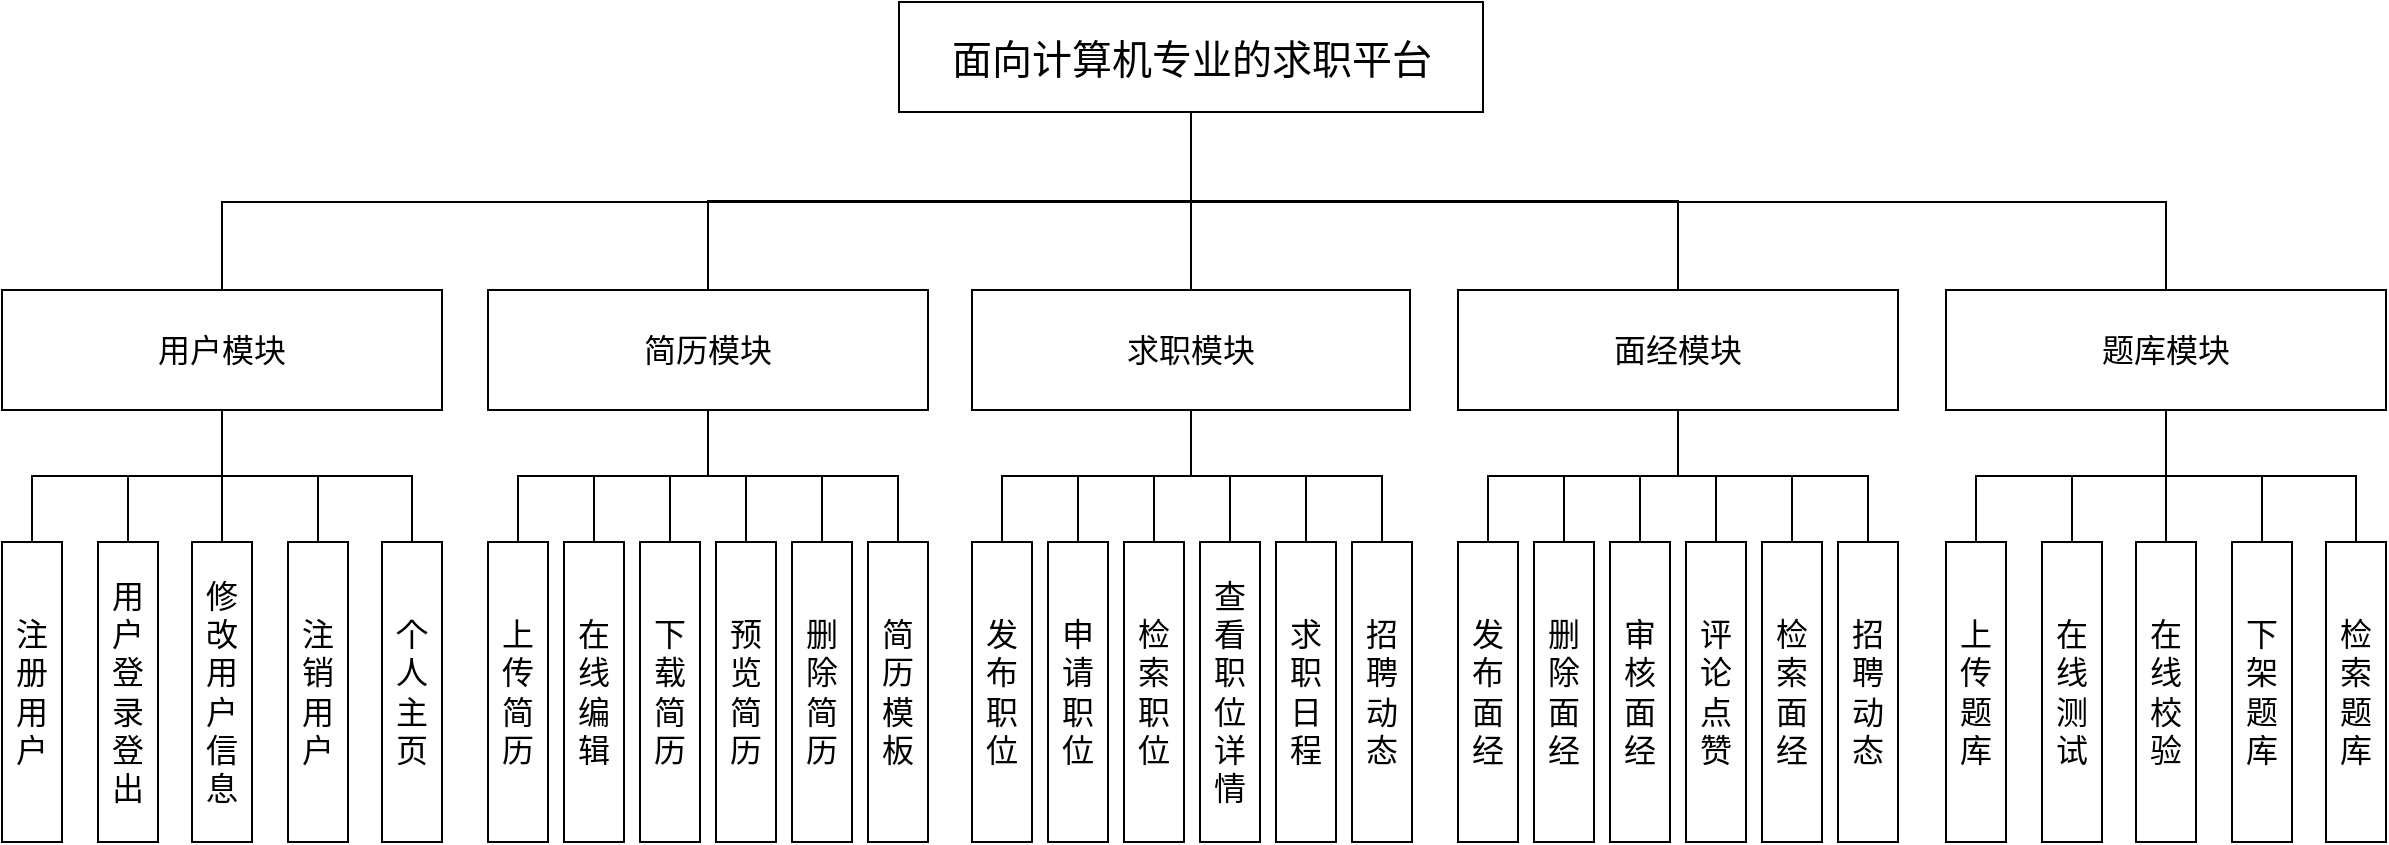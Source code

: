 <mxfile version="24.2.2" type="github">
  <diagram name="第 1 页" id="hJ7yOUJo5qe-cg5y7-lt">
    <mxGraphModel dx="1832" dy="1074" grid="0" gridSize="10" guides="1" tooltips="1" connect="1" arrows="1" fold="1" page="0" pageScale="1" pageWidth="827" pageHeight="1169" math="0" shadow="0">
      <root>
        <mxCell id="0" />
        <mxCell id="1" parent="0" />
        <mxCell id="xK2FCAFTBLybnSxu_BJu-48" style="edgeStyle=orthogonalEdgeStyle;rounded=0;orthogonalLoop=1;jettySize=auto;html=1;endArrow=none;endFill=0;" parent="1" source="xK2FCAFTBLybnSxu_BJu-1" target="xK2FCAFTBLybnSxu_BJu-40" edge="1">
          <mxGeometry relative="1" as="geometry" />
        </mxCell>
        <mxCell id="xK2FCAFTBLybnSxu_BJu-49" style="edgeStyle=orthogonalEdgeStyle;rounded=0;orthogonalLoop=1;jettySize=auto;html=1;endArrow=none;endFill=0;" parent="1" source="xK2FCAFTBLybnSxu_BJu-1" target="xK2FCAFTBLybnSxu_BJu-11" edge="1">
          <mxGeometry relative="1" as="geometry" />
        </mxCell>
        <mxCell id="xK2FCAFTBLybnSxu_BJu-50" style="edgeStyle=orthogonalEdgeStyle;rounded=0;orthogonalLoop=1;jettySize=auto;html=1;endArrow=none;endFill=0;" parent="1" source="xK2FCAFTBLybnSxu_BJu-1" target="xK2FCAFTBLybnSxu_BJu-19" edge="1">
          <mxGeometry relative="1" as="geometry" />
        </mxCell>
        <mxCell id="xK2FCAFTBLybnSxu_BJu-51" style="edgeStyle=orthogonalEdgeStyle;rounded=0;orthogonalLoop=1;jettySize=auto;html=1;endArrow=none;endFill=0;" parent="1" source="xK2FCAFTBLybnSxu_BJu-1" target="xK2FCAFTBLybnSxu_BJu-18" edge="1">
          <mxGeometry relative="1" as="geometry">
            <Array as="points">
              <mxPoint x="535" y="96" />
              <mxPoint x="1022" y="96" />
            </Array>
          </mxGeometry>
        </mxCell>
        <mxCell id="xK2FCAFTBLybnSxu_BJu-52" style="edgeStyle=orthogonalEdgeStyle;rounded=0;orthogonalLoop=1;jettySize=auto;html=1;endArrow=none;endFill=0;" parent="1" source="xK2FCAFTBLybnSxu_BJu-1" target="xK2FCAFTBLybnSxu_BJu-3" edge="1">
          <mxGeometry relative="1" as="geometry">
            <Array as="points">
              <mxPoint x="535" y="96" />
              <mxPoint x="50" y="96" />
            </Array>
          </mxGeometry>
        </mxCell>
        <mxCell id="xK2FCAFTBLybnSxu_BJu-1" value="&lt;font style=&quot;font-size: 20px;&quot;&gt;面向计算机专业的求职平台&lt;/font&gt;" style="rounded=0;whiteSpace=wrap;html=1;fontSize=20;" parent="1" vertex="1">
          <mxGeometry x="388.5" y="-4" width="292" height="55" as="geometry" />
        </mxCell>
        <mxCell id="xK2FCAFTBLybnSxu_BJu-68" style="edgeStyle=orthogonalEdgeStyle;rounded=0;orthogonalLoop=1;jettySize=auto;html=1;endArrow=none;endFill=0;" parent="1" source="xK2FCAFTBLybnSxu_BJu-3" target="xK2FCAFTBLybnSxu_BJu-7" edge="1">
          <mxGeometry relative="1" as="geometry" />
        </mxCell>
        <mxCell id="xK2FCAFTBLybnSxu_BJu-69" style="edgeStyle=orthogonalEdgeStyle;rounded=0;orthogonalLoop=1;jettySize=auto;html=1;endArrow=none;endFill=0;" parent="1" source="xK2FCAFTBLybnSxu_BJu-3" target="xK2FCAFTBLybnSxu_BJu-8" edge="1">
          <mxGeometry relative="1" as="geometry" />
        </mxCell>
        <mxCell id="xK2FCAFTBLybnSxu_BJu-70" style="edgeStyle=orthogonalEdgeStyle;rounded=0;orthogonalLoop=1;jettySize=auto;html=1;endArrow=none;endFill=0;" parent="1" source="xK2FCAFTBLybnSxu_BJu-3" target="xK2FCAFTBLybnSxu_BJu-47" edge="1">
          <mxGeometry relative="1" as="geometry" />
        </mxCell>
        <mxCell id="xK2FCAFTBLybnSxu_BJu-71" style="edgeStyle=orthogonalEdgeStyle;rounded=0;orthogonalLoop=1;jettySize=auto;html=1;endArrow=none;endFill=0;" parent="1" source="xK2FCAFTBLybnSxu_BJu-3" target="xK2FCAFTBLybnSxu_BJu-5" edge="1">
          <mxGeometry relative="1" as="geometry" />
        </mxCell>
        <mxCell id="xK2FCAFTBLybnSxu_BJu-72" style="edgeStyle=orthogonalEdgeStyle;rounded=0;orthogonalLoop=1;jettySize=auto;html=1;endArrow=none;endFill=0;" parent="1" source="xK2FCAFTBLybnSxu_BJu-3" target="xK2FCAFTBLybnSxu_BJu-4" edge="1">
          <mxGeometry relative="1" as="geometry" />
        </mxCell>
        <mxCell id="xK2FCAFTBLybnSxu_BJu-3" value="&lt;font style=&quot;font-size: 16px;&quot;&gt;用户模块&lt;/font&gt;" style="rounded=0;whiteSpace=wrap;html=1;" parent="1" vertex="1">
          <mxGeometry x="-60" y="140" width="220" height="60" as="geometry" />
        </mxCell>
        <mxCell id="xK2FCAFTBLybnSxu_BJu-4" value="&lt;font style=&quot;font-size: 16px;&quot;&gt;注册用户&lt;/font&gt;" style="rounded=0;whiteSpace=wrap;html=1;" parent="1" vertex="1">
          <mxGeometry x="-60" y="266" width="30" height="150" as="geometry" />
        </mxCell>
        <mxCell id="xK2FCAFTBLybnSxu_BJu-5" value="&lt;span style=&quot;font-size: 16px;&quot;&gt;用户登录登出&lt;/span&gt;" style="rounded=0;whiteSpace=wrap;html=1;" parent="1" vertex="1">
          <mxGeometry x="-12" y="266" width="30" height="150" as="geometry" />
        </mxCell>
        <mxCell id="xK2FCAFTBLybnSxu_BJu-7" value="&lt;span style=&quot;font-size: 16px;&quot;&gt;修改用户信息&lt;/span&gt;" style="rounded=0;whiteSpace=wrap;html=1;" parent="1" vertex="1">
          <mxGeometry x="35" y="266" width="30" height="150" as="geometry" />
        </mxCell>
        <mxCell id="xK2FCAFTBLybnSxu_BJu-8" value="&lt;span style=&quot;font-size: 16px;&quot;&gt;注销用户&lt;/span&gt;" style="rounded=0;whiteSpace=wrap;html=1;" parent="1" vertex="1">
          <mxGeometry x="83" y="266" width="30" height="150" as="geometry" />
        </mxCell>
        <mxCell id="xK2FCAFTBLybnSxu_BJu-60" style="edgeStyle=orthogonalEdgeStyle;rounded=0;orthogonalLoop=1;jettySize=auto;html=1;endArrow=none;endFill=0;" parent="1" source="xK2FCAFTBLybnSxu_BJu-11" target="xK2FCAFTBLybnSxu_BJu-15" edge="1">
          <mxGeometry relative="1" as="geometry" />
        </mxCell>
        <mxCell id="xK2FCAFTBLybnSxu_BJu-61" style="edgeStyle=orthogonalEdgeStyle;rounded=0;orthogonalLoop=1;jettySize=auto;html=1;endArrow=none;endFill=0;" parent="1" source="xK2FCAFTBLybnSxu_BJu-11" target="xK2FCAFTBLybnSxu_BJu-16" edge="1">
          <mxGeometry relative="1" as="geometry" />
        </mxCell>
        <mxCell id="xK2FCAFTBLybnSxu_BJu-62" style="edgeStyle=orthogonalEdgeStyle;rounded=0;orthogonalLoop=1;jettySize=auto;html=1;endArrow=none;endFill=0;" parent="1" source="xK2FCAFTBLybnSxu_BJu-11" target="xK2FCAFTBLybnSxu_BJu-20" edge="1">
          <mxGeometry relative="1" as="geometry" />
        </mxCell>
        <mxCell id="xK2FCAFTBLybnSxu_BJu-63" style="edgeStyle=orthogonalEdgeStyle;rounded=0;orthogonalLoop=1;jettySize=auto;html=1;endArrow=none;endFill=0;" parent="1" source="xK2FCAFTBLybnSxu_BJu-11" target="xK2FCAFTBLybnSxu_BJu-17" edge="1">
          <mxGeometry relative="1" as="geometry" />
        </mxCell>
        <mxCell id="xK2FCAFTBLybnSxu_BJu-64" style="edgeStyle=orthogonalEdgeStyle;rounded=0;orthogonalLoop=1;jettySize=auto;html=1;endArrow=none;endFill=0;" parent="1" source="xK2FCAFTBLybnSxu_BJu-11" target="xK2FCAFTBLybnSxu_BJu-13" edge="1">
          <mxGeometry relative="1" as="geometry" />
        </mxCell>
        <mxCell id="xK2FCAFTBLybnSxu_BJu-65" style="edgeStyle=orthogonalEdgeStyle;rounded=0;orthogonalLoop=1;jettySize=auto;html=1;endArrow=none;endFill=0;" parent="1" source="xK2FCAFTBLybnSxu_BJu-11" target="xK2FCAFTBLybnSxu_BJu-12" edge="1">
          <mxGeometry relative="1" as="geometry" />
        </mxCell>
        <mxCell id="xK2FCAFTBLybnSxu_BJu-11" value="&lt;font style=&quot;font-size: 16px;&quot;&gt;简历模块&lt;/font&gt;" style="rounded=0;whiteSpace=wrap;html=1;" parent="1" vertex="1">
          <mxGeometry x="183" y="140" width="220" height="60" as="geometry" />
        </mxCell>
        <mxCell id="xK2FCAFTBLybnSxu_BJu-12" value="&lt;font style=&quot;font-size: 16px;&quot;&gt;上传简历&lt;/font&gt;" style="rounded=0;whiteSpace=wrap;html=1;" parent="1" vertex="1">
          <mxGeometry x="183" y="266" width="30" height="150" as="geometry" />
        </mxCell>
        <mxCell id="xK2FCAFTBLybnSxu_BJu-13" value="&lt;font style=&quot;font-size: 16px;&quot;&gt;在线编辑&lt;/font&gt;" style="rounded=0;whiteSpace=wrap;html=1;" parent="1" vertex="1">
          <mxGeometry x="221" y="266" width="30" height="150" as="geometry" />
        </mxCell>
        <mxCell id="xK2FCAFTBLybnSxu_BJu-15" value="&lt;font style=&quot;font-size: 16px;&quot;&gt;下载简历&lt;/font&gt;" style="rounded=0;whiteSpace=wrap;html=1;" parent="1" vertex="1">
          <mxGeometry x="259" y="266" width="30" height="150" as="geometry" />
        </mxCell>
        <mxCell id="xK2FCAFTBLybnSxu_BJu-16" value="&lt;font style=&quot;font-size: 16px;&quot;&gt;预览简历&lt;/font&gt;" style="rounded=0;whiteSpace=wrap;html=1;" parent="1" vertex="1">
          <mxGeometry x="297" y="266" width="30" height="150" as="geometry" />
        </mxCell>
        <mxCell id="xK2FCAFTBLybnSxu_BJu-17" value="&lt;font style=&quot;font-size: 16px;&quot;&gt;简历模板&lt;/font&gt;" style="rounded=0;whiteSpace=wrap;html=1;" parent="1" vertex="1">
          <mxGeometry x="373" y="266" width="30" height="150" as="geometry" />
        </mxCell>
        <mxCell id="xK2FCAFTBLybnSxu_BJu-78" style="edgeStyle=orthogonalEdgeStyle;rounded=0;orthogonalLoop=1;jettySize=auto;html=1;endArrow=none;endFill=0;" parent="1" source="xK2FCAFTBLybnSxu_BJu-18" target="xK2FCAFTBLybnSxu_BJu-26" edge="1">
          <mxGeometry relative="1" as="geometry" />
        </mxCell>
        <mxCell id="xK2FCAFTBLybnSxu_BJu-79" style="edgeStyle=orthogonalEdgeStyle;rounded=0;orthogonalLoop=1;jettySize=auto;html=1;endArrow=none;endFill=0;" parent="1" source="xK2FCAFTBLybnSxu_BJu-18" target="xK2FCAFTBLybnSxu_BJu-23" edge="1">
          <mxGeometry relative="1" as="geometry" />
        </mxCell>
        <mxCell id="xK2FCAFTBLybnSxu_BJu-81" style="edgeStyle=orthogonalEdgeStyle;rounded=0;orthogonalLoop=1;jettySize=auto;html=1;endArrow=none;endFill=0;" parent="1" source="xK2FCAFTBLybnSxu_BJu-18" target="xK2FCAFTBLybnSxu_BJu-22" edge="1">
          <mxGeometry relative="1" as="geometry" />
        </mxCell>
        <mxCell id="xK2FCAFTBLybnSxu_BJu-82" style="edgeStyle=orthogonalEdgeStyle;rounded=0;orthogonalLoop=1;jettySize=auto;html=1;endArrow=none;endFill=0;" parent="1" source="xK2FCAFTBLybnSxu_BJu-18" target="xK2FCAFTBLybnSxu_BJu-24" edge="1">
          <mxGeometry relative="1" as="geometry" />
        </mxCell>
        <mxCell id="xK2FCAFTBLybnSxu_BJu-83" style="edgeStyle=orthogonalEdgeStyle;rounded=0;orthogonalLoop=1;jettySize=auto;html=1;endArrow=none;endFill=0;" parent="1" source="xK2FCAFTBLybnSxu_BJu-18" target="xK2FCAFTBLybnSxu_BJu-25" edge="1">
          <mxGeometry relative="1" as="geometry" />
        </mxCell>
        <mxCell id="xK2FCAFTBLybnSxu_BJu-18" value="&lt;font style=&quot;font-size: 16px;&quot;&gt;题库模块&lt;/font&gt;" style="rounded=0;whiteSpace=wrap;html=1;" parent="1" vertex="1">
          <mxGeometry x="912" y="140" width="220" height="60" as="geometry" />
        </mxCell>
        <mxCell id="fMgaWRbxMUP-ECpr9RkG-7" style="edgeStyle=orthogonalEdgeStyle;rounded=0;orthogonalLoop=1;jettySize=auto;html=1;endArrow=none;endFill=0;" edge="1" parent="1" source="xK2FCAFTBLybnSxu_BJu-19" target="fMgaWRbxMUP-ECpr9RkG-3">
          <mxGeometry relative="1" as="geometry" />
        </mxCell>
        <mxCell id="fMgaWRbxMUP-ECpr9RkG-8" style="edgeStyle=orthogonalEdgeStyle;rounded=0;orthogonalLoop=1;jettySize=auto;html=1;endArrow=none;endFill=0;" edge="1" parent="1" source="xK2FCAFTBLybnSxu_BJu-19" target="fMgaWRbxMUP-ECpr9RkG-4">
          <mxGeometry relative="1" as="geometry" />
        </mxCell>
        <mxCell id="fMgaWRbxMUP-ECpr9RkG-9" style="edgeStyle=orthogonalEdgeStyle;rounded=0;orthogonalLoop=1;jettySize=auto;html=1;endArrow=none;endFill=0;" edge="1" parent="1" source="xK2FCAFTBLybnSxu_BJu-19" target="fMgaWRbxMUP-ECpr9RkG-5">
          <mxGeometry relative="1" as="geometry" />
        </mxCell>
        <mxCell id="fMgaWRbxMUP-ECpr9RkG-10" style="edgeStyle=orthogonalEdgeStyle;rounded=0;orthogonalLoop=1;jettySize=auto;html=1;endArrow=none;endFill=0;" edge="1" parent="1" source="xK2FCAFTBLybnSxu_BJu-19" target="fMgaWRbxMUP-ECpr9RkG-6">
          <mxGeometry relative="1" as="geometry" />
        </mxCell>
        <mxCell id="fMgaWRbxMUP-ECpr9RkG-11" style="edgeStyle=orthogonalEdgeStyle;rounded=0;orthogonalLoop=1;jettySize=auto;html=1;endArrow=none;endFill=0;" edge="1" parent="1" source="xK2FCAFTBLybnSxu_BJu-19" target="fMgaWRbxMUP-ECpr9RkG-1">
          <mxGeometry relative="1" as="geometry" />
        </mxCell>
        <mxCell id="fMgaWRbxMUP-ECpr9RkG-12" style="edgeStyle=orthogonalEdgeStyle;rounded=0;orthogonalLoop=1;jettySize=auto;html=1;endArrow=none;endFill=0;" edge="1" parent="1" source="xK2FCAFTBLybnSxu_BJu-19" target="fMgaWRbxMUP-ECpr9RkG-2">
          <mxGeometry relative="1" as="geometry" />
        </mxCell>
        <mxCell id="xK2FCAFTBLybnSxu_BJu-19" value="&lt;font style=&quot;font-size: 16px;&quot;&gt;面经模块&lt;/font&gt;" style="rounded=0;whiteSpace=wrap;html=1;" parent="1" vertex="1">
          <mxGeometry x="668" y="140" width="220" height="60" as="geometry" />
        </mxCell>
        <mxCell id="xK2FCAFTBLybnSxu_BJu-20" value="&lt;font style=&quot;font-size: 16px;&quot;&gt;删除简历&lt;/font&gt;" style="rounded=0;whiteSpace=wrap;html=1;" parent="1" vertex="1">
          <mxGeometry x="335" y="266" width="30" height="150" as="geometry" />
        </mxCell>
        <mxCell id="xK2FCAFTBLybnSxu_BJu-22" value="&lt;font style=&quot;font-size: 16px;&quot;&gt;上传题库&lt;/font&gt;" style="rounded=0;whiteSpace=wrap;html=1;" parent="1" vertex="1">
          <mxGeometry x="912" y="266" width="30" height="150" as="geometry" />
        </mxCell>
        <mxCell id="xK2FCAFTBLybnSxu_BJu-23" value="&lt;font style=&quot;font-size: 16px;&quot;&gt;在线测试&lt;/font&gt;" style="rounded=0;whiteSpace=wrap;html=1;" parent="1" vertex="1">
          <mxGeometry x="960" y="266" width="30" height="150" as="geometry" />
        </mxCell>
        <mxCell id="xK2FCAFTBLybnSxu_BJu-24" value="&lt;span style=&quot;font-size: 16px;&quot;&gt;下架题库&lt;/span&gt;" style="rounded=0;whiteSpace=wrap;html=1;" parent="1" vertex="1">
          <mxGeometry x="1055" y="266" width="30" height="150" as="geometry" />
        </mxCell>
        <mxCell id="xK2FCAFTBLybnSxu_BJu-25" value="&lt;span style=&quot;font-size: 16px;&quot;&gt;检索题库&lt;/span&gt;" style="rounded=0;whiteSpace=wrap;html=1;" parent="1" vertex="1">
          <mxGeometry x="1102" y="266" width="30" height="150" as="geometry" />
        </mxCell>
        <mxCell id="xK2FCAFTBLybnSxu_BJu-26" value="&lt;font style=&quot;font-size: 16px;&quot;&gt;在线校验&lt;/font&gt;" style="rounded=0;whiteSpace=wrap;html=1;" parent="1" vertex="1">
          <mxGeometry x="1007" y="266" width="30" height="150" as="geometry" />
        </mxCell>
        <mxCell id="xK2FCAFTBLybnSxu_BJu-53" style="edgeStyle=orthogonalEdgeStyle;rounded=0;orthogonalLoop=1;jettySize=auto;html=1;endArrow=none;endFill=0;" parent="1" source="xK2FCAFTBLybnSxu_BJu-40" target="xK2FCAFTBLybnSxu_BJu-45" edge="1">
          <mxGeometry relative="1" as="geometry" />
        </mxCell>
        <mxCell id="xK2FCAFTBLybnSxu_BJu-54" style="edgeStyle=orthogonalEdgeStyle;rounded=0;orthogonalLoop=1;jettySize=auto;html=1;endArrow=none;endFill=0;" parent="1" source="xK2FCAFTBLybnSxu_BJu-40" target="xK2FCAFTBLybnSxu_BJu-46" edge="1">
          <mxGeometry relative="1" as="geometry" />
        </mxCell>
        <mxCell id="xK2FCAFTBLybnSxu_BJu-55" style="edgeStyle=orthogonalEdgeStyle;rounded=0;orthogonalLoop=1;jettySize=auto;html=1;endArrow=none;endFill=0;" parent="1" source="xK2FCAFTBLybnSxu_BJu-40" target="xK2FCAFTBLybnSxu_BJu-41" edge="1">
          <mxGeometry relative="1" as="geometry" />
        </mxCell>
        <mxCell id="xK2FCAFTBLybnSxu_BJu-56" style="edgeStyle=orthogonalEdgeStyle;rounded=0;orthogonalLoop=1;jettySize=auto;html=1;endArrow=none;endFill=0;" parent="1" source="xK2FCAFTBLybnSxu_BJu-40" target="xK2FCAFTBLybnSxu_BJu-42" edge="1">
          <mxGeometry relative="1" as="geometry" />
        </mxCell>
        <mxCell id="xK2FCAFTBLybnSxu_BJu-58" style="edgeStyle=orthogonalEdgeStyle;rounded=0;orthogonalLoop=1;jettySize=auto;html=1;endArrow=none;endFill=0;" parent="1" source="xK2FCAFTBLybnSxu_BJu-40" target="xK2FCAFTBLybnSxu_BJu-44" edge="1">
          <mxGeometry relative="1" as="geometry" />
        </mxCell>
        <mxCell id="xK2FCAFTBLybnSxu_BJu-59" style="edgeStyle=orthogonalEdgeStyle;rounded=0;orthogonalLoop=1;jettySize=auto;html=1;endArrow=none;endFill=0;" parent="1" source="xK2FCAFTBLybnSxu_BJu-40" target="xK2FCAFTBLybnSxu_BJu-43" edge="1">
          <mxGeometry relative="1" as="geometry" />
        </mxCell>
        <mxCell id="xK2FCAFTBLybnSxu_BJu-40" value="&lt;font style=&quot;font-size: 16px;&quot;&gt;求职模块&lt;/font&gt;" style="rounded=0;whiteSpace=wrap;html=1;" parent="1" vertex="1">
          <mxGeometry x="425" y="140" width="219" height="60" as="geometry" />
        </mxCell>
        <mxCell id="xK2FCAFTBLybnSxu_BJu-41" value="&lt;span style=&quot;font-size: 16px;&quot;&gt;求职日程&lt;/span&gt;" style="rounded=0;whiteSpace=wrap;html=1;" parent="1" vertex="1">
          <mxGeometry x="577" y="266" width="30" height="150" as="geometry" />
        </mxCell>
        <mxCell id="xK2FCAFTBLybnSxu_BJu-42" value="&lt;span style=&quot;font-size: 16px;&quot;&gt;招聘动态&lt;/span&gt;" style="rounded=0;whiteSpace=wrap;html=1;" parent="1" vertex="1">
          <mxGeometry x="615" y="266" width="30" height="150" as="geometry" />
        </mxCell>
        <mxCell id="xK2FCAFTBLybnSxu_BJu-43" value="&lt;span style=&quot;font-size: 16px;&quot;&gt;发布职位&lt;/span&gt;" style="rounded=0;whiteSpace=wrap;html=1;" parent="1" vertex="1">
          <mxGeometry x="425" y="266" width="30" height="150" as="geometry" />
        </mxCell>
        <mxCell id="xK2FCAFTBLybnSxu_BJu-44" value="&lt;span style=&quot;font-size: 16px;&quot;&gt;申请职位&lt;/span&gt;" style="rounded=0;whiteSpace=wrap;html=1;" parent="1" vertex="1">
          <mxGeometry x="463" y="266" width="30" height="150" as="geometry" />
        </mxCell>
        <mxCell id="xK2FCAFTBLybnSxu_BJu-45" value="&lt;span style=&quot;font-size: 16px;&quot;&gt;检索职位&lt;/span&gt;" style="rounded=0;whiteSpace=wrap;html=1;" parent="1" vertex="1">
          <mxGeometry x="501" y="266" width="30" height="150" as="geometry" />
        </mxCell>
        <mxCell id="xK2FCAFTBLybnSxu_BJu-46" value="&lt;span style=&quot;font-size: 16px;&quot;&gt;查看职位详情&lt;/span&gt;" style="rounded=0;whiteSpace=wrap;html=1;" parent="1" vertex="1">
          <mxGeometry x="539" y="266" width="30" height="150" as="geometry" />
        </mxCell>
        <mxCell id="xK2FCAFTBLybnSxu_BJu-47" value="&lt;span style=&quot;font-size: 16px;&quot;&gt;个人主页&lt;/span&gt;" style="rounded=0;whiteSpace=wrap;html=1;" parent="1" vertex="1">
          <mxGeometry x="130" y="266" width="30" height="150" as="geometry" />
        </mxCell>
        <mxCell id="fMgaWRbxMUP-ECpr9RkG-1" value="&lt;span style=&quot;font-size: 16px;&quot;&gt;检索面经&lt;/span&gt;" style="rounded=0;whiteSpace=wrap;html=1;" vertex="1" parent="1">
          <mxGeometry x="820" y="266" width="30" height="150" as="geometry" />
        </mxCell>
        <mxCell id="fMgaWRbxMUP-ECpr9RkG-2" value="&lt;span style=&quot;font-size: 16px;&quot;&gt;招聘动态&lt;/span&gt;" style="rounded=0;whiteSpace=wrap;html=1;" vertex="1" parent="1">
          <mxGeometry x="858" y="266" width="30" height="150" as="geometry" />
        </mxCell>
        <mxCell id="fMgaWRbxMUP-ECpr9RkG-3" value="&lt;span style=&quot;font-size: 16px;&quot;&gt;发布面经&lt;/span&gt;" style="rounded=0;whiteSpace=wrap;html=1;" vertex="1" parent="1">
          <mxGeometry x="668" y="266" width="30" height="150" as="geometry" />
        </mxCell>
        <mxCell id="fMgaWRbxMUP-ECpr9RkG-4" value="&lt;span style=&quot;font-size: 16px;&quot;&gt;删除面经&lt;/span&gt;" style="rounded=0;whiteSpace=wrap;html=1;" vertex="1" parent="1">
          <mxGeometry x="706" y="266" width="30" height="150" as="geometry" />
        </mxCell>
        <mxCell id="fMgaWRbxMUP-ECpr9RkG-5" value="&lt;span style=&quot;font-size: 16px;&quot;&gt;审核面经&lt;/span&gt;" style="rounded=0;whiteSpace=wrap;html=1;" vertex="1" parent="1">
          <mxGeometry x="744" y="266" width="30" height="150" as="geometry" />
        </mxCell>
        <mxCell id="fMgaWRbxMUP-ECpr9RkG-6" value="&lt;span style=&quot;font-size: 16px;&quot;&gt;评论点赞&lt;/span&gt;" style="rounded=0;whiteSpace=wrap;html=1;" vertex="1" parent="1">
          <mxGeometry x="782" y="266" width="30" height="150" as="geometry" />
        </mxCell>
      </root>
    </mxGraphModel>
  </diagram>
</mxfile>
